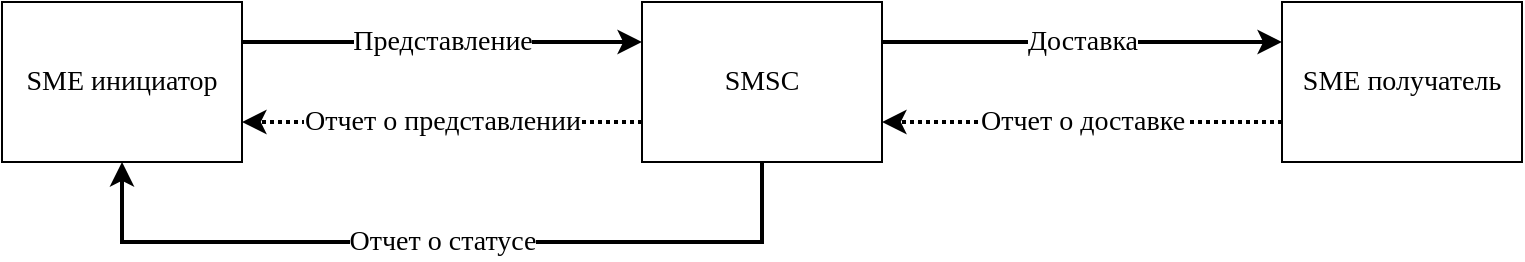 <mxfile version="20.8.13" type="github">
  <diagram name="Страница 1" id="pPNkzoxF_6KexxTrnMeP">
    <mxGraphModel dx="1427" dy="669" grid="1" gridSize="10" guides="1" tooltips="1" connect="1" arrows="1" fold="1" page="1" pageScale="1" pageWidth="827" pageHeight="1169" math="0" shadow="0">
      <root>
        <mxCell id="0" />
        <mxCell id="1" parent="0" />
        <mxCell id="tuJj8xAgz_WQacHfPwsT-1" value="SME инициатор" style="rounded=0;whiteSpace=wrap;html=1;fontFamily=Times New Roman;fontSize=14;" vertex="1" parent="1">
          <mxGeometry x="40" y="40" width="120" height="80" as="geometry" />
        </mxCell>
        <mxCell id="tuJj8xAgz_WQacHfPwsT-7" value="Отчет о представлении" style="edgeStyle=orthogonalEdgeStyle;rounded=0;orthogonalLoop=1;jettySize=auto;html=1;exitX=0;exitY=0.75;exitDx=0;exitDy=0;entryX=1;entryY=0.75;entryDx=0;entryDy=0;strokeWidth=2;fontFamily=Times New Roman;fontSize=14;dashed=1;dashPattern=1 1;" edge="1" parent="1" source="tuJj8xAgz_WQacHfPwsT-2" target="tuJj8xAgz_WQacHfPwsT-1">
          <mxGeometry relative="1" as="geometry" />
        </mxCell>
        <mxCell id="tuJj8xAgz_WQacHfPwsT-9" value="Отчет о статусе" style="edgeStyle=orthogonalEdgeStyle;rounded=0;orthogonalLoop=1;jettySize=auto;html=1;exitX=0.5;exitY=1;exitDx=0;exitDy=0;entryX=0.5;entryY=1;entryDx=0;entryDy=0;strokeWidth=2;fontFamily=Times New Roman;fontSize=14;" edge="1" parent="1" source="tuJj8xAgz_WQacHfPwsT-2" target="tuJj8xAgz_WQacHfPwsT-1">
          <mxGeometry relative="1" as="geometry">
            <Array as="points">
              <mxPoint x="420" y="160" />
              <mxPoint x="100" y="160" />
            </Array>
          </mxGeometry>
        </mxCell>
        <mxCell id="tuJj8xAgz_WQacHfPwsT-2" value="SMSC" style="rounded=0;whiteSpace=wrap;html=1;fontFamily=Times New Roman;fontSize=14;" vertex="1" parent="1">
          <mxGeometry x="360" y="40" width="120" height="80" as="geometry" />
        </mxCell>
        <mxCell id="tuJj8xAgz_WQacHfPwsT-8" value="Отчет о доставке" style="edgeStyle=orthogonalEdgeStyle;rounded=0;orthogonalLoop=1;jettySize=auto;html=1;exitX=0;exitY=0.75;exitDx=0;exitDy=0;entryX=1;entryY=0.75;entryDx=0;entryDy=0;dashed=1;dashPattern=1 1;strokeWidth=2;fontFamily=Times New Roman;fontSize=14;" edge="1" parent="1" source="tuJj8xAgz_WQacHfPwsT-3" target="tuJj8xAgz_WQacHfPwsT-2">
          <mxGeometry relative="1" as="geometry" />
        </mxCell>
        <mxCell id="tuJj8xAgz_WQacHfPwsT-3" value="SME получатель" style="rounded=0;whiteSpace=wrap;html=1;fontFamily=Times New Roman;fontSize=14;" vertex="1" parent="1">
          <mxGeometry x="680" y="40" width="120" height="80" as="geometry" />
        </mxCell>
        <mxCell id="tuJj8xAgz_WQacHfPwsT-4" value="Представление" style="endArrow=classic;html=1;rounded=0;strokeWidth=2;fontFamily=Times New Roman;fontSize=14;exitX=1;exitY=0.25;exitDx=0;exitDy=0;entryX=0;entryY=0.25;entryDx=0;entryDy=0;" edge="1" parent="1" source="tuJj8xAgz_WQacHfPwsT-1" target="tuJj8xAgz_WQacHfPwsT-2">
          <mxGeometry width="50" height="50" relative="1" as="geometry">
            <mxPoint x="390" y="370" as="sourcePoint" />
            <mxPoint x="440" y="320" as="targetPoint" />
          </mxGeometry>
        </mxCell>
        <mxCell id="tuJj8xAgz_WQacHfPwsT-5" value="Доставка" style="endArrow=classic;html=1;rounded=0;strokeWidth=2;fontFamily=Times New Roman;fontSize=14;entryX=0;entryY=0.25;entryDx=0;entryDy=0;exitX=1;exitY=0.25;exitDx=0;exitDy=0;" edge="1" parent="1" source="tuJj8xAgz_WQacHfPwsT-2" target="tuJj8xAgz_WQacHfPwsT-3">
          <mxGeometry width="50" height="50" relative="1" as="geometry">
            <mxPoint x="390" y="370" as="sourcePoint" />
            <mxPoint x="440" y="320" as="targetPoint" />
          </mxGeometry>
        </mxCell>
      </root>
    </mxGraphModel>
  </diagram>
</mxfile>
